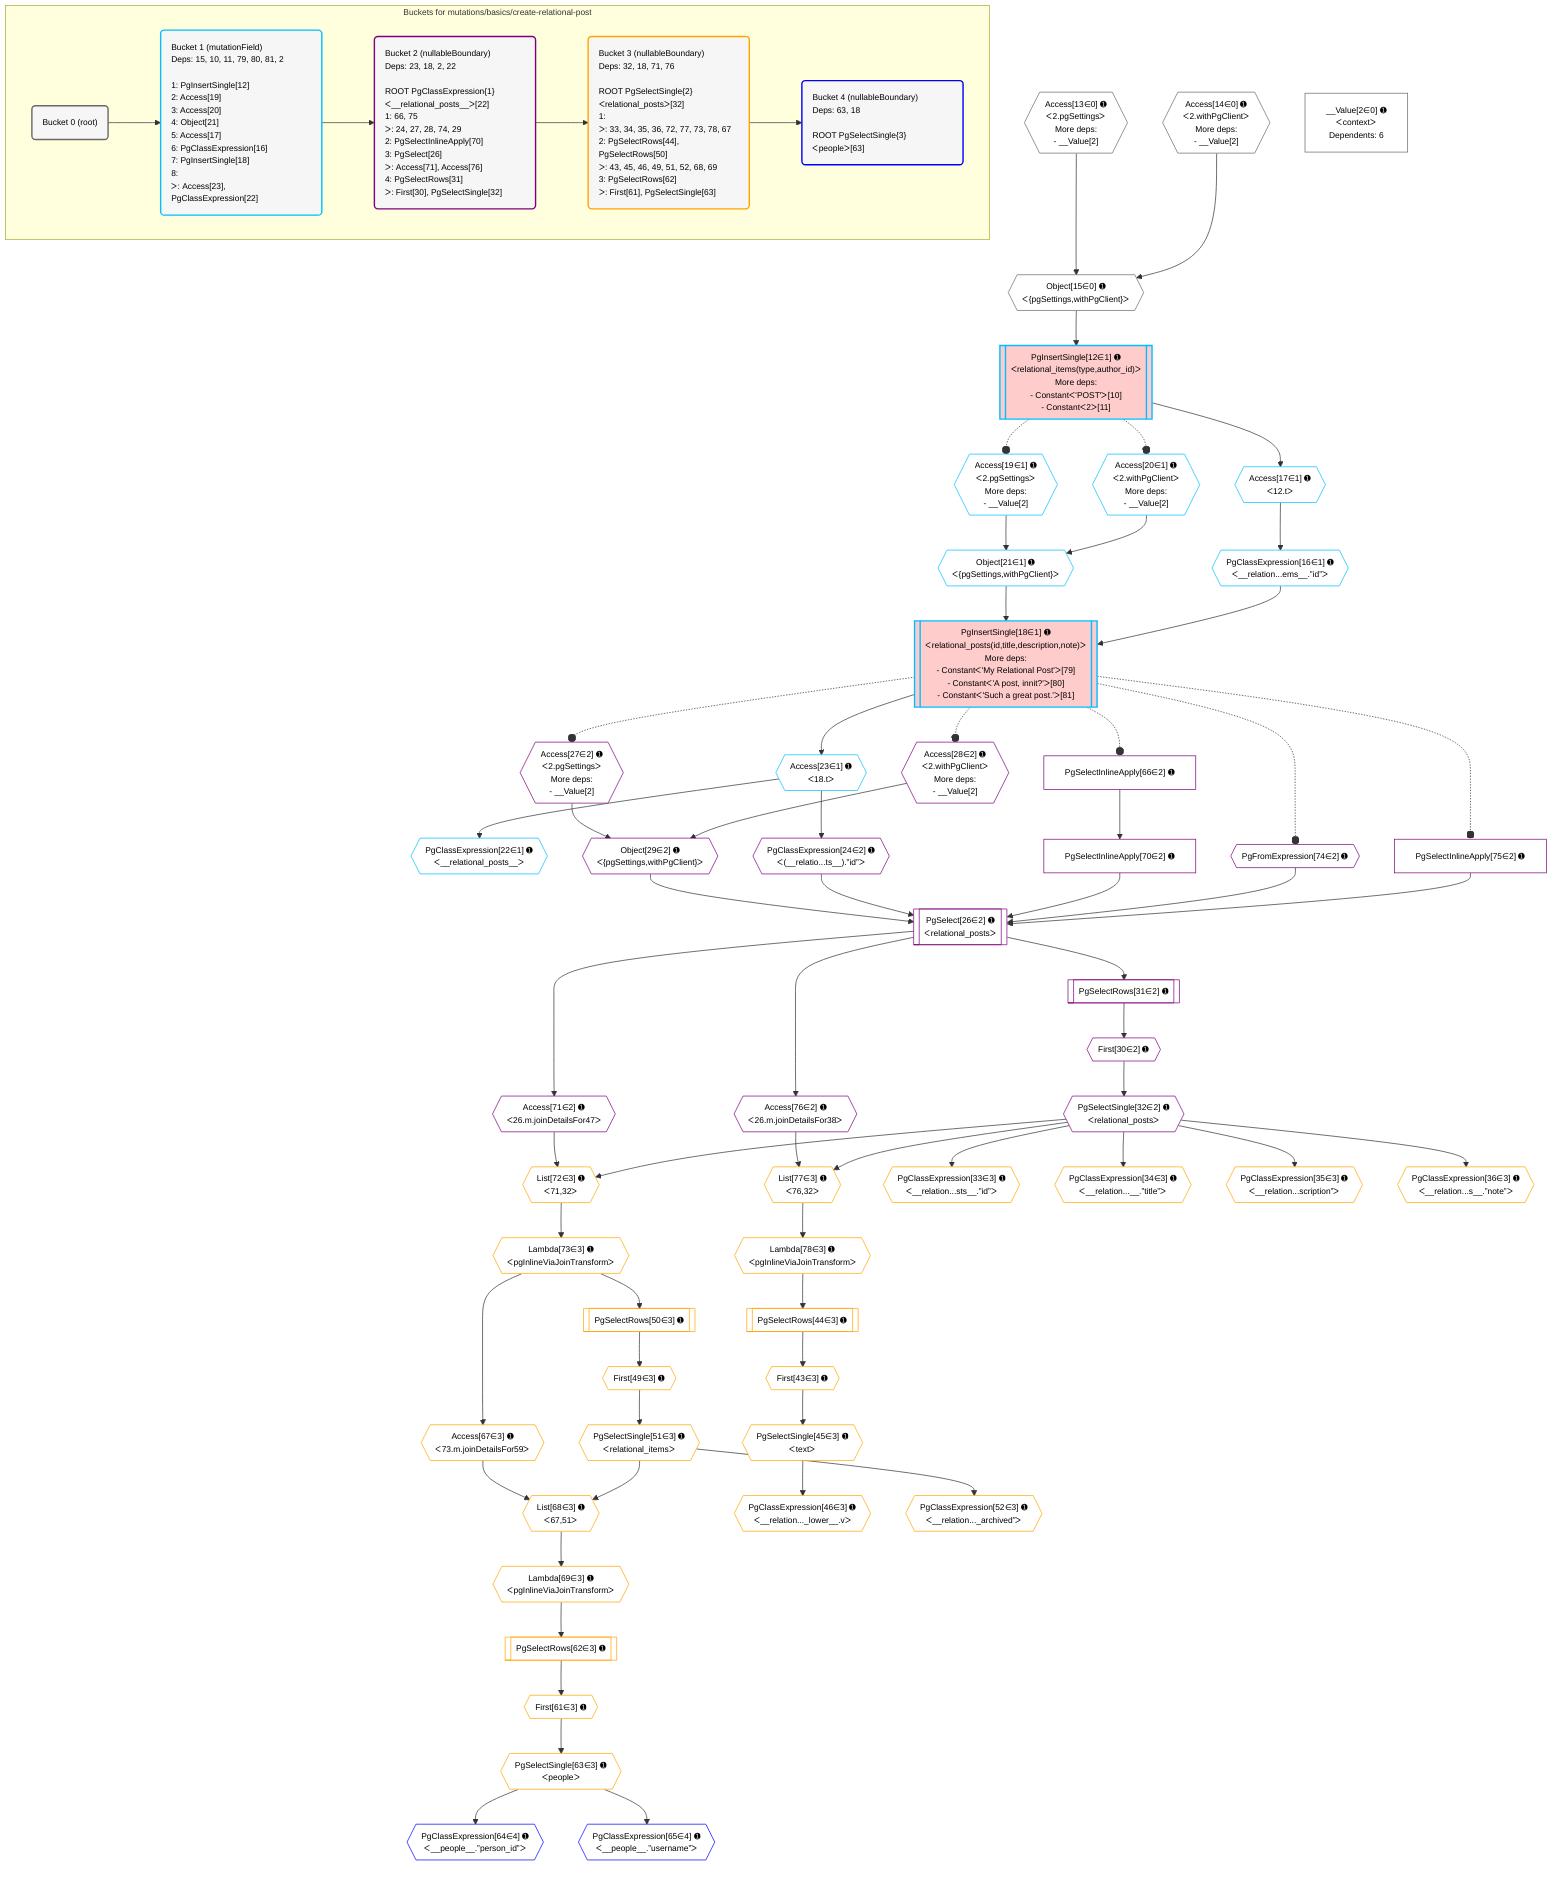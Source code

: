 %%{init: {'themeVariables': { 'fontSize': '12px'}}}%%
graph TD
    classDef path fill:#eee,stroke:#000,color:#000
    classDef plan fill:#fff,stroke-width:1px,color:#000
    classDef itemplan fill:#fff,stroke-width:2px,color:#000
    classDef unbatchedplan fill:#dff,stroke-width:1px,color:#000
    classDef sideeffectplan fill:#fcc,stroke-width:2px,color:#000
    classDef bucket fill:#f6f6f6,color:#000,stroke-width:2px,text-align:left

    subgraph "Buckets for mutations/basics/create-relational-post"
    Bucket0("Bucket 0 (root)"):::bucket
    Bucket1("Bucket 1 (mutationField)<br />Deps: 15, 10, 11, 79, 80, 81, 2<br /><br />1: PgInsertSingle[12]<br />2: Access[19]<br />3: Access[20]<br />4: Object[21]<br />5: Access[17]<br />6: PgClassExpression[16]<br />7: PgInsertSingle[18]<br />8: <br />ᐳ: Access[23], PgClassExpression[22]"):::bucket
    Bucket2("Bucket 2 (nullableBoundary)<br />Deps: 23, 18, 2, 22<br /><br />ROOT PgClassExpression{1}ᐸ__relational_posts__ᐳ[22]<br />1: 66, 75<br />ᐳ: 24, 27, 28, 74, 29<br />2: PgSelectInlineApply[70]<br />3: PgSelect[26]<br />ᐳ: Access[71], Access[76]<br />4: PgSelectRows[31]<br />ᐳ: First[30], PgSelectSingle[32]"):::bucket
    Bucket3("Bucket 3 (nullableBoundary)<br />Deps: 32, 18, 71, 76<br /><br />ROOT PgSelectSingle{2}ᐸrelational_postsᐳ[32]<br />1: <br />ᐳ: 33, 34, 35, 36, 72, 77, 73, 78, 67<br />2: PgSelectRows[44], PgSelectRows[50]<br />ᐳ: 43, 45, 46, 49, 51, 52, 68, 69<br />3: PgSelectRows[62]<br />ᐳ: First[61], PgSelectSingle[63]"):::bucket
    Bucket4("Bucket 4 (nullableBoundary)<br />Deps: 63, 18<br /><br />ROOT PgSelectSingle{3}ᐸpeopleᐳ[63]"):::bucket
    end
    Bucket0 --> Bucket1
    Bucket1 --> Bucket2
    Bucket2 --> Bucket3
    Bucket3 --> Bucket4

    %% plan dependencies
    Object15{{"Object[15∈0] ➊<br />ᐸ{pgSettings,withPgClient}ᐳ"}}:::plan
    Access13{{"Access[13∈0] ➊<br />ᐸ2.pgSettingsᐳ<br />More deps:<br />- __Value[2]"}}:::plan
    Access14{{"Access[14∈0] ➊<br />ᐸ2.withPgClientᐳ<br />More deps:<br />- __Value[2]"}}:::plan
    Access13 & Access14 --> Object15
    __Value2["__Value[2∈0] ➊<br />ᐸcontextᐳ<br />Dependents: 6"]:::plan
    PgInsertSingle18[["PgInsertSingle[18∈1] ➊<br />ᐸrelational_posts(id,title,description,note)ᐳ<br />More deps:<br />- Constantᐸ'My Relational Post'ᐳ[79]<br />- Constantᐸ'A post, innit?'ᐳ[80]<br />- Constantᐸ'Such a great post.'ᐳ[81]"]]:::sideeffectplan
    Object21{{"Object[21∈1] ➊<br />ᐸ{pgSettings,withPgClient}ᐳ"}}:::plan
    PgClassExpression16{{"PgClassExpression[16∈1] ➊<br />ᐸ__relation...ems__.”id”ᐳ"}}:::plan
    Object21 & PgClassExpression16 --> PgInsertSingle18
    PgInsertSingle12[["PgInsertSingle[12∈1] ➊<br />ᐸrelational_items(type,author_id)ᐳ<br />More deps:<br />- Constantᐸ'POST'ᐳ[10]<br />- Constantᐸ2ᐳ[11]"]]:::sideeffectplan
    Object15 --> PgInsertSingle12
    Access19{{"Access[19∈1] ➊<br />ᐸ2.pgSettingsᐳ<br />More deps:<br />- __Value[2]"}}:::plan
    Access20{{"Access[20∈1] ➊<br />ᐸ2.withPgClientᐳ<br />More deps:<br />- __Value[2]"}}:::plan
    Access19 & Access20 --> Object21
    Access17{{"Access[17∈1] ➊<br />ᐸ12.tᐳ"}}:::plan
    Access17 --> PgClassExpression16
    PgInsertSingle12 --> Access17
    PgClassExpression22{{"PgClassExpression[22∈1] ➊<br />ᐸ__relational_posts__ᐳ"}}:::plan
    Access23{{"Access[23∈1] ➊<br />ᐸ18.tᐳ"}}:::plan
    Access23 --> PgClassExpression22
    PgInsertSingle18 --> Access23
    PgSelect26[["PgSelect[26∈2] ➊<br />ᐸrelational_postsᐳ"]]:::plan
    Object29{{"Object[29∈2] ➊<br />ᐸ{pgSettings,withPgClient}ᐳ"}}:::plan
    PgClassExpression24{{"PgClassExpression[24∈2] ➊<br />ᐸ(__relatio...ts__).”id”ᐳ"}}:::plan
    PgSelectInlineApply70["PgSelectInlineApply[70∈2] ➊"]:::plan
    PgFromExpression74{{"PgFromExpression[74∈2] ➊"}}:::plan
    PgSelectInlineApply75["PgSelectInlineApply[75∈2] ➊"]:::plan
    Object29 & PgClassExpression24 & PgSelectInlineApply70 & PgFromExpression74 & PgSelectInlineApply75 --> PgSelect26
    Access27{{"Access[27∈2] ➊<br />ᐸ2.pgSettingsᐳ<br />More deps:<br />- __Value[2]"}}:::plan
    Access28{{"Access[28∈2] ➊<br />ᐸ2.withPgClientᐳ<br />More deps:<br />- __Value[2]"}}:::plan
    Access27 & Access28 --> Object29
    Access23 --> PgClassExpression24
    First30{{"First[30∈2] ➊"}}:::plan
    PgSelectRows31[["PgSelectRows[31∈2] ➊"]]:::plan
    PgSelectRows31 --> First30
    PgSelect26 --> PgSelectRows31
    PgSelectSingle32{{"PgSelectSingle[32∈2] ➊<br />ᐸrelational_postsᐳ"}}:::plan
    First30 --> PgSelectSingle32
    PgSelectInlineApply66["PgSelectInlineApply[66∈2] ➊"]:::plan
    PgSelectInlineApply66 --> PgSelectInlineApply70
    Access71{{"Access[71∈2] ➊<br />ᐸ26.m.joinDetailsFor47ᐳ"}}:::plan
    PgSelect26 --> Access71
    Access76{{"Access[76∈2] ➊<br />ᐸ26.m.joinDetailsFor38ᐳ"}}:::plan
    PgSelect26 --> Access76
    List68{{"List[68∈3] ➊<br />ᐸ67,51ᐳ"}}:::plan
    Access67{{"Access[67∈3] ➊<br />ᐸ73.m.joinDetailsFor59ᐳ"}}:::plan
    PgSelectSingle51{{"PgSelectSingle[51∈3] ➊<br />ᐸrelational_itemsᐳ"}}:::plan
    Access67 & PgSelectSingle51 --> List68
    List72{{"List[72∈3] ➊<br />ᐸ71,32ᐳ"}}:::plan
    Access71 & PgSelectSingle32 --> List72
    List77{{"List[77∈3] ➊<br />ᐸ76,32ᐳ"}}:::plan
    Access76 & PgSelectSingle32 --> List77
    PgClassExpression33{{"PgClassExpression[33∈3] ➊<br />ᐸ__relation...sts__.”id”ᐳ"}}:::plan
    PgSelectSingle32 --> PgClassExpression33
    PgClassExpression34{{"PgClassExpression[34∈3] ➊<br />ᐸ__relation...__.”title”ᐳ"}}:::plan
    PgSelectSingle32 --> PgClassExpression34
    PgClassExpression35{{"PgClassExpression[35∈3] ➊<br />ᐸ__relation...scription”ᐳ"}}:::plan
    PgSelectSingle32 --> PgClassExpression35
    PgClassExpression36{{"PgClassExpression[36∈3] ➊<br />ᐸ__relation...s__.”note”ᐳ"}}:::plan
    PgSelectSingle32 --> PgClassExpression36
    First43{{"First[43∈3] ➊"}}:::plan
    PgSelectRows44[["PgSelectRows[44∈3] ➊"]]:::plan
    PgSelectRows44 --> First43
    Lambda78{{"Lambda[78∈3] ➊<br />ᐸpgInlineViaJoinTransformᐳ"}}:::plan
    Lambda78 --> PgSelectRows44
    PgSelectSingle45{{"PgSelectSingle[45∈3] ➊<br />ᐸtextᐳ"}}:::plan
    First43 --> PgSelectSingle45
    PgClassExpression46{{"PgClassExpression[46∈3] ➊<br />ᐸ__relation..._lower__.vᐳ"}}:::plan
    PgSelectSingle45 --> PgClassExpression46
    First49{{"First[49∈3] ➊"}}:::plan
    PgSelectRows50[["PgSelectRows[50∈3] ➊"]]:::plan
    PgSelectRows50 --> First49
    Lambda73{{"Lambda[73∈3] ➊<br />ᐸpgInlineViaJoinTransformᐳ"}}:::plan
    Lambda73 --> PgSelectRows50
    First49 --> PgSelectSingle51
    PgClassExpression52{{"PgClassExpression[52∈3] ➊<br />ᐸ__relation..._archived”ᐳ"}}:::plan
    PgSelectSingle51 --> PgClassExpression52
    First61{{"First[61∈3] ➊"}}:::plan
    PgSelectRows62[["PgSelectRows[62∈3] ➊"]]:::plan
    PgSelectRows62 --> First61
    Lambda69{{"Lambda[69∈3] ➊<br />ᐸpgInlineViaJoinTransformᐳ"}}:::plan
    Lambda69 --> PgSelectRows62
    PgSelectSingle63{{"PgSelectSingle[63∈3] ➊<br />ᐸpeopleᐳ"}}:::plan
    First61 --> PgSelectSingle63
    Lambda73 --> Access67
    List68 --> Lambda69
    List72 --> Lambda73
    List77 --> Lambda78
    PgClassExpression64{{"PgClassExpression[64∈4] ➊<br />ᐸ__people__.”person_id”ᐳ"}}:::plan
    PgSelectSingle63 --> PgClassExpression64
    PgClassExpression65{{"PgClassExpression[65∈4] ➊<br />ᐸ__people__.”username”ᐳ"}}:::plan
    PgSelectSingle63 --> PgClassExpression65

    %% define steps
    classDef bucket0 stroke:#696969
    class Bucket0,__Value2,Access13,Access14,Object15 bucket0
    classDef bucket1 stroke:#00bfff
    class Bucket1,PgInsertSingle12,PgClassExpression16,Access17,PgInsertSingle18,Access19,Access20,Object21,PgClassExpression22,Access23 bucket1
    classDef bucket2 stroke:#7f007f
    class Bucket2,PgClassExpression24,PgSelect26,Access27,Access28,Object29,First30,PgSelectRows31,PgSelectSingle32,PgSelectInlineApply66,PgSelectInlineApply70,Access71,PgFromExpression74,PgSelectInlineApply75,Access76 bucket2
    classDef bucket3 stroke:#ffa500
    class Bucket3,PgClassExpression33,PgClassExpression34,PgClassExpression35,PgClassExpression36,First43,PgSelectRows44,PgSelectSingle45,PgClassExpression46,First49,PgSelectRows50,PgSelectSingle51,PgClassExpression52,First61,PgSelectRows62,PgSelectSingle63,Access67,List68,Lambda69,List72,Lambda73,List77,Lambda78 bucket3
    classDef bucket4 stroke:#0000ff
    class Bucket4,PgClassExpression64,PgClassExpression65 bucket4

    %% implicit side effects
    PgInsertSingle12 -.-o Access19
    PgInsertSingle12 -.-o Access20
    PgInsertSingle18 -.-o Access27
    PgInsertSingle18 -.-o Access28
    PgInsertSingle18 -.-o PgSelectInlineApply66
    PgInsertSingle18 -.-o PgFromExpression74
    PgInsertSingle18 -.-o PgSelectInlineApply75